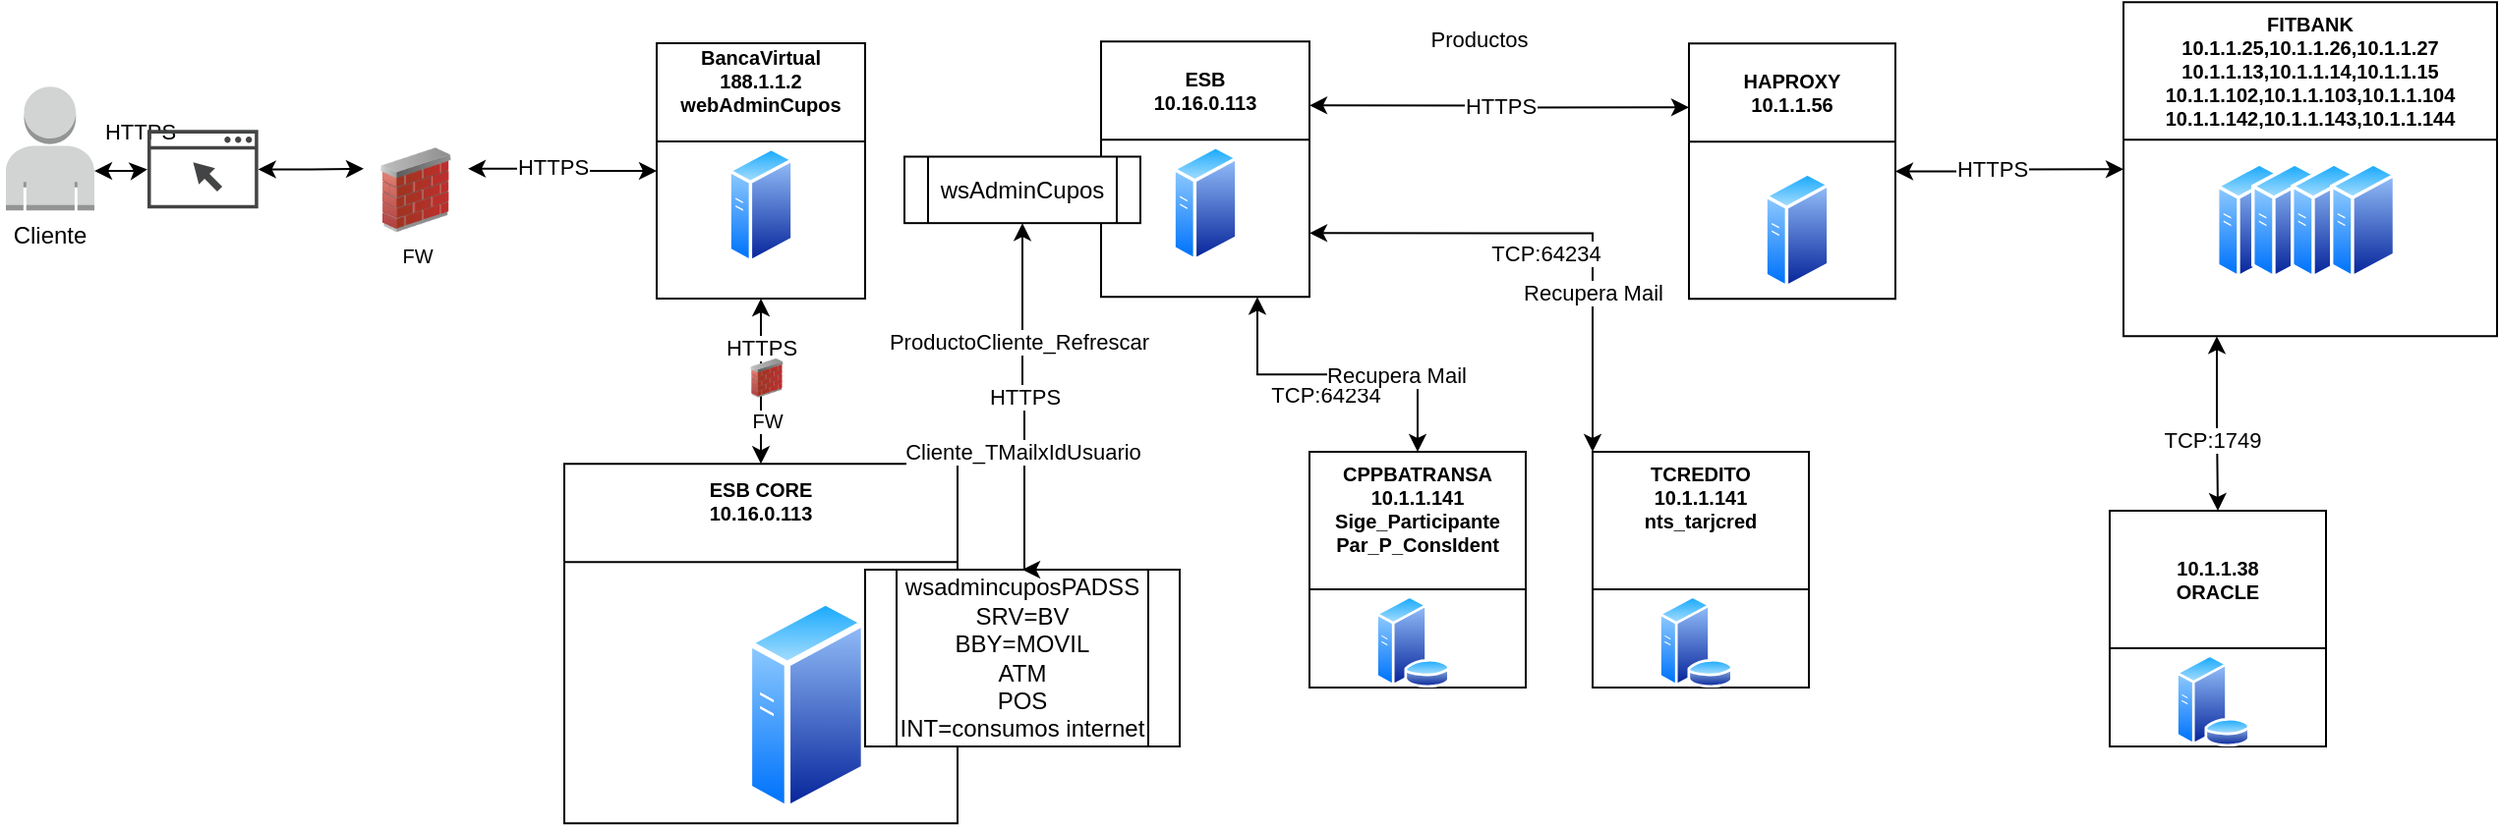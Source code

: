 <mxfile version="21.3.7" type="github">
  <diagram name="Page-1" id="Z4hU_i1W0K4hISijN-ml">
    <mxGraphModel dx="887" dy="362" grid="1" gridSize="10" guides="1" tooltips="1" connect="1" arrows="1" fold="1" page="1" pageScale="1" pageWidth="850" pageHeight="1100" math="0" shadow="0">
      <root>
        <mxCell id="0" />
        <mxCell id="1" parent="0" />
        <mxCell id="tt0dRa5JOj4n6_rr54RX-1" style="edgeStyle=orthogonalEdgeStyle;rounded=0;orthogonalLoop=1;jettySize=auto;html=1;exitX=1;exitY=0.25;exitDx=0;exitDy=0;startArrow=classic;startFill=1;entryX=0;entryY=0.5;entryDx=0;entryDy=0;" parent="1" source="tt0dRa5JOj4n6_rr54RX-4" target="tt0dRa5JOj4n6_rr54RX-15" edge="1">
          <mxGeometry relative="1" as="geometry">
            <mxPoint x="511" y="185" as="targetPoint" />
          </mxGeometry>
        </mxCell>
        <mxCell id="tt0dRa5JOj4n6_rr54RX-2" value="HTTPS" style="edgeLabel;html=1;align=center;verticalAlign=middle;resizable=0;points=[];" parent="tt0dRa5JOj4n6_rr54RX-1" vertex="1" connectable="0">
          <mxGeometry x="-0.12" y="1" relative="1" as="geometry">
            <mxPoint as="offset" />
          </mxGeometry>
        </mxCell>
        <mxCell id="tt0dRa5JOj4n6_rr54RX-3" value="HTTPS" style="edgeLabel;html=1;align=center;verticalAlign=middle;resizable=0;points=[];" parent="tt0dRa5JOj4n6_rr54RX-1" vertex="1" connectable="0">
          <mxGeometry x="-0.12" y="1" relative="1" as="geometry">
            <mxPoint x="-210" y="-18" as="offset" />
          </mxGeometry>
        </mxCell>
        <mxCell id="tt0dRa5JOj4n6_rr54RX-4" value="FW" style="image;html=1;image=img/lib/clip_art/networking/Firewall_02_128x128.png;fontSize=10;" parent="1" vertex="1">
          <mxGeometry x="195" y="95.17" width="53" height="43" as="geometry" />
        </mxCell>
        <mxCell id="tt0dRa5JOj4n6_rr54RX-5" value="ESB CORE&#xa;10.16.0.113&#xa;" style="swimlane;startSize=50;fontSize=10;" parent="1" vertex="1">
          <mxGeometry x="297" y="256.17" width="200" height="183" as="geometry">
            <mxRectangle x="310" y="150" width="130" height="23" as="alternateBounds" />
          </mxGeometry>
        </mxCell>
        <mxCell id="tt0dRa5JOj4n6_rr54RX-6" value="" style="aspect=fixed;perimeter=ellipsePerimeter;html=1;align=center;shadow=0;dashed=0;spacingTop=3;image;image=img/lib/active_directory/generic_server.svg;fontSize=10;" parent="tt0dRa5JOj4n6_rr54RX-5" vertex="1">
          <mxGeometry x="92.4" y="68" width="61.6" height="110" as="geometry" />
        </mxCell>
        <mxCell id="tt0dRa5JOj4n6_rr54RX-7" style="edgeStyle=orthogonalEdgeStyle;rounded=0;orthogonalLoop=1;jettySize=auto;html=1;exitX=1;exitY=0.68;exitDx=0;exitDy=0;exitPerimeter=0;startArrow=classic;startFill=1;" parent="1" source="tt0dRa5JOj4n6_rr54RX-11" target="tt0dRa5JOj4n6_rr54RX-9" edge="1">
          <mxGeometry relative="1" as="geometry" />
        </mxCell>
        <mxCell id="tt0dRa5JOj4n6_rr54RX-8" style="edgeStyle=orthogonalEdgeStyle;rounded=0;orthogonalLoop=1;jettySize=auto;html=1;entryX=0;entryY=0.25;entryDx=0;entryDy=0;startArrow=classic;startFill=1;" parent="1" source="tt0dRa5JOj4n6_rr54RX-9" target="tt0dRa5JOj4n6_rr54RX-4" edge="1">
          <mxGeometry relative="1" as="geometry" />
        </mxCell>
        <mxCell id="tt0dRa5JOj4n6_rr54RX-9" value="" style="sketch=0;pointerEvents=1;shadow=0;dashed=0;html=1;strokeColor=none;fillColor=#434445;aspect=fixed;labelPosition=center;verticalLabelPosition=bottom;verticalAlign=top;align=center;outlineConnect=0;shape=mxgraph.vvd.web_browser;" parent="1" vertex="1">
          <mxGeometry x="85" y="86.17" width="56.34" height="40" as="geometry" />
        </mxCell>
        <mxCell id="tt0dRa5JOj4n6_rr54RX-10" value="" style="group" parent="1" vertex="1" connectable="0">
          <mxGeometry x="10" y="64.17" width="50" height="86" as="geometry" />
        </mxCell>
        <mxCell id="tt0dRa5JOj4n6_rr54RX-11" value="" style="outlineConnect=0;dashed=0;verticalLabelPosition=bottom;verticalAlign=top;align=center;html=1;shape=mxgraph.aws3.user;fillColor=#D2D3D3;gradientColor=none;" parent="tt0dRa5JOj4n6_rr54RX-10" vertex="1">
          <mxGeometry x="3" width="45" height="63" as="geometry" />
        </mxCell>
        <mxCell id="tt0dRa5JOj4n6_rr54RX-12" value="Cliente" style="text;html=1;align=center;verticalAlign=middle;resizable=0;points=[];autosize=1;strokeColor=none;fillColor=none;" parent="tt0dRa5JOj4n6_rr54RX-10" vertex="1">
          <mxGeometry y="66" width="50" height="20" as="geometry" />
        </mxCell>
        <mxCell id="tt0dRa5JOj4n6_rr54RX-13" style="edgeStyle=orthogonalEdgeStyle;rounded=0;orthogonalLoop=1;jettySize=auto;html=1;exitX=0.5;exitY=1;exitDx=0;exitDy=0;entryX=0.5;entryY=0;entryDx=0;entryDy=0;startArrow=classic;startFill=1;" parent="1" source="tt0dRa5JOj4n6_rr54RX-15" target="tt0dRa5JOj4n6_rr54RX-5" edge="1">
          <mxGeometry relative="1" as="geometry" />
        </mxCell>
        <mxCell id="tt0dRa5JOj4n6_rr54RX-14" value="HTTPS" style="edgeLabel;html=1;align=center;verticalAlign=middle;resizable=0;points=[];" parent="tt0dRa5JOj4n6_rr54RX-13" vertex="1" connectable="0">
          <mxGeometry x="0.13" y="-2" relative="1" as="geometry">
            <mxPoint x="2" y="-23" as="offset" />
          </mxGeometry>
        </mxCell>
        <mxCell id="tt0dRa5JOj4n6_rr54RX-15" value="BancaVirtual&#xa;188.1.1.2&#xa;webAdminCupos&#xa;" style="swimlane;startSize=50;fontSize=10;" parent="1" vertex="1">
          <mxGeometry x="344" y="42" width="106" height="130" as="geometry">
            <mxRectangle x="310" y="150" width="130" height="23" as="alternateBounds" />
          </mxGeometry>
        </mxCell>
        <mxCell id="tt0dRa5JOj4n6_rr54RX-16" value="" style="aspect=fixed;perimeter=ellipsePerimeter;html=1;align=center;shadow=0;dashed=0;spacingTop=3;image;image=img/lib/active_directory/generic_server.svg;fontSize=10;" parent="tt0dRa5JOj4n6_rr54RX-15" vertex="1">
          <mxGeometry x="36.2" y="52.34" width="33.6" height="60" as="geometry" />
        </mxCell>
        <mxCell id="tt0dRa5JOj4n6_rr54RX-18" value="wsadmincuposPADSS&lt;br&gt;SRV=BV&lt;br&gt;BBY=MOVIL&lt;br&gt;ATM&lt;br&gt;POS&lt;br&gt;INT=consumos internet" style="shape=process;whiteSpace=wrap;html=1;backgroundOutline=1;" parent="1" vertex="1">
          <mxGeometry x="450" y="310" width="160" height="90" as="geometry" />
        </mxCell>
        <mxCell id="tt0dRa5JOj4n6_rr54RX-19" value="FW" style="image;html=1;image=img/lib/clip_art/networking/Firewall_02_128x128.png;fontSize=10;" parent="1" vertex="1">
          <mxGeometry x="385.5" y="202.42" width="29" height="20" as="geometry" />
        </mxCell>
        <mxCell id="tt0dRa5JOj4n6_rr54RX-20" value="FITBANK&#xa;10.1.1.25,10.1.1.26,10.1.1.27&#xa;10.1.1.13,10.1.1.14,10.1.1.15&#xa;10.1.1.102,10.1.1.103,10.1.1.104&#xa;10.1.1.142,10.1.1.143,10.1.1.144" style="swimlane;startSize=70;fontSize=10;" parent="1" vertex="1">
          <mxGeometry x="1090" y="21.17" width="190" height="170" as="geometry">
            <mxRectangle x="310" y="150" width="130" height="23" as="alternateBounds" />
          </mxGeometry>
        </mxCell>
        <mxCell id="tt0dRa5JOj4n6_rr54RX-21" value="" style="aspect=fixed;perimeter=ellipsePerimeter;html=1;align=center;shadow=0;dashed=0;spacingTop=3;image;image=img/lib/active_directory/generic_server.svg;fontSize=10;" parent="tt0dRa5JOj4n6_rr54RX-20" vertex="1">
          <mxGeometry x="47" y="81" width="33.6" height="60" as="geometry" />
        </mxCell>
        <mxCell id="tt0dRa5JOj4n6_rr54RX-22" value="" style="aspect=fixed;perimeter=ellipsePerimeter;html=1;align=center;shadow=0;dashed=0;spacingTop=3;image;image=img/lib/active_directory/generic_server.svg;fontSize=10;" parent="tt0dRa5JOj4n6_rr54RX-20" vertex="1">
          <mxGeometry x="65" y="81" width="33.6" height="60" as="geometry" />
        </mxCell>
        <mxCell id="tt0dRa5JOj4n6_rr54RX-23" value="" style="aspect=fixed;perimeter=ellipsePerimeter;html=1;align=center;shadow=0;dashed=0;spacingTop=3;image;image=img/lib/active_directory/generic_server.svg;fontSize=10;" parent="tt0dRa5JOj4n6_rr54RX-20" vertex="1">
          <mxGeometry x="85" y="81" width="33.6" height="60" as="geometry" />
        </mxCell>
        <mxCell id="tt0dRa5JOj4n6_rr54RX-24" value="" style="aspect=fixed;perimeter=ellipsePerimeter;html=1;align=center;shadow=0;dashed=0;spacingTop=3;image;image=img/lib/active_directory/generic_server.svg;fontSize=10;" parent="tt0dRa5JOj4n6_rr54RX-20" vertex="1">
          <mxGeometry x="105" y="81" width="33.6" height="60" as="geometry" />
        </mxCell>
        <mxCell id="tt0dRa5JOj4n6_rr54RX-25" style="edgeStyle=orthogonalEdgeStyle;rounded=0;orthogonalLoop=1;jettySize=auto;html=1;entryX=0;entryY=0.5;entryDx=0;entryDy=0;startArrow=classic;startFill=1;" parent="1" source="tt0dRa5JOj4n6_rr54RX-27" target="tt0dRa5JOj4n6_rr54RX-20" edge="1">
          <mxGeometry relative="1" as="geometry">
            <mxPoint x="942.5" y="170" as="targetPoint" />
          </mxGeometry>
        </mxCell>
        <mxCell id="tt0dRa5JOj4n6_rr54RX-26" value="HTTPS" style="edgeLabel;html=1;align=center;verticalAlign=middle;resizable=0;points=[];" parent="tt0dRa5JOj4n6_rr54RX-25" vertex="1" connectable="0">
          <mxGeometry x="-0.181" y="1" relative="1" as="geometry">
            <mxPoint x="1" as="offset" />
          </mxGeometry>
        </mxCell>
        <mxCell id="tt0dRa5JOj4n6_rr54RX-27" value="HAPROXY&#xa;10.1.1.56" style="swimlane;startSize=50;fontSize=10;" parent="1" vertex="1">
          <mxGeometry x="869" y="42.17" width="105" height="130" as="geometry">
            <mxRectangle x="310" y="150" width="130" height="23" as="alternateBounds" />
          </mxGeometry>
        </mxCell>
        <mxCell id="tt0dRa5JOj4n6_rr54RX-28" value="" style="aspect=fixed;perimeter=ellipsePerimeter;html=1;align=center;shadow=0;dashed=0;spacingTop=3;image;image=img/lib/active_directory/generic_server.svg;fontSize=10;" parent="tt0dRa5JOj4n6_rr54RX-27" vertex="1">
          <mxGeometry x="38.2" y="65" width="33.6" height="60" as="geometry" />
        </mxCell>
        <mxCell id="tt0dRa5JOj4n6_rr54RX-29" style="edgeStyle=orthogonalEdgeStyle;rounded=0;orthogonalLoop=1;jettySize=auto;html=1;exitX=0.75;exitY=1;exitDx=0;exitDy=0;entryX=0.5;entryY=0;entryDx=0;entryDy=0;startArrow=classic;startFill=1;" parent="1" source="mSPwb1oSsL_XrIytxSTT-1" target="tt0dRa5JOj4n6_rr54RX-31" edge="1">
          <mxGeometry relative="1" as="geometry">
            <mxPoint x="660" y="550" as="sourcePoint" />
          </mxGeometry>
        </mxCell>
        <mxCell id="tt0dRa5JOj4n6_rr54RX-30" value="TCP:64234" style="edgeLabel;html=1;align=center;verticalAlign=middle;resizable=0;points=[];" parent="tt0dRa5JOj4n6_rr54RX-29" vertex="1" connectable="0">
          <mxGeometry x="-0.041" relative="1" as="geometry">
            <mxPoint x="-3" y="10" as="offset" />
          </mxGeometry>
        </mxCell>
        <mxCell id="mSPwb1oSsL_XrIytxSTT-3" value="Recupera Mail" style="edgeLabel;html=1;align=center;verticalAlign=middle;resizable=0;points=[];" vertex="1" connectable="0" parent="tt0dRa5JOj4n6_rr54RX-29">
          <mxGeometry x="0.365" relative="1" as="geometry">
            <mxPoint as="offset" />
          </mxGeometry>
        </mxCell>
        <mxCell id="tt0dRa5JOj4n6_rr54RX-31" value="CPPBATRANSA&#xa;10.1.1.141&#xa;Sige_Participante&#xa;Par_P_ConsIdent&#xa;" style="swimlane;startSize=70;fontSize=10;" parent="1" vertex="1">
          <mxGeometry x="676" y="250.0" width="110" height="120" as="geometry">
            <mxRectangle x="310" y="150" width="130" height="23" as="alternateBounds" />
          </mxGeometry>
        </mxCell>
        <mxCell id="tt0dRa5JOj4n6_rr54RX-32" value="" style="aspect=fixed;perimeter=ellipsePerimeter;html=1;align=center;shadow=0;dashed=0;spacingTop=3;image;image=img/lib/active_directory/database_server.svg;" parent="tt0dRa5JOj4n6_rr54RX-31" vertex="1">
          <mxGeometry x="33.2" y="73" width="38.54" height="47" as="geometry" />
        </mxCell>
        <mxCell id="tt0dRa5JOj4n6_rr54RX-36" value="HTTPS" style="edgeStyle=orthogonalEdgeStyle;rounded=0;orthogonalLoop=1;jettySize=auto;html=1;startArrow=classic;startFill=1;entryX=0.5;entryY=0;entryDx=0;entryDy=0;exitX=0.5;exitY=1;exitDx=0;exitDy=0;" parent="1" edge="1" source="mSPwb1oSsL_XrIytxSTT-6">
          <mxGeometry relative="1" as="geometry">
            <mxPoint x="530" y="310" as="targetPoint" />
            <mxPoint x="530.49" y="130.112" as="sourcePoint" />
            <Array as="points">
              <mxPoint x="530" y="222" />
              <mxPoint x="531" y="222" />
            </Array>
          </mxGeometry>
        </mxCell>
        <mxCell id="mSPwb1oSsL_XrIytxSTT-7" value="ProductoCliente_Refrescar" style="edgeLabel;html=1;align=center;verticalAlign=middle;resizable=0;points=[];" vertex="1" connectable="0" parent="tt0dRa5JOj4n6_rr54RX-36">
          <mxGeometry x="-0.328" y="-2" relative="1" as="geometry">
            <mxPoint as="offset" />
          </mxGeometry>
        </mxCell>
        <mxCell id="mSPwb1oSsL_XrIytxSTT-8" value="Cliente_TMailxIdUsuario" style="edgeLabel;html=1;align=center;verticalAlign=middle;resizable=0;points=[];" vertex="1" connectable="0" parent="tt0dRa5JOj4n6_rr54RX-36">
          <mxGeometry x="0.312" y="-1" relative="1" as="geometry">
            <mxPoint as="offset" />
          </mxGeometry>
        </mxCell>
        <mxCell id="mSPwb1oSsL_XrIytxSTT-1" value="ESB&#xa;10.16.0.113" style="swimlane;startSize=50;fontSize=10;" vertex="1" parent="1">
          <mxGeometry x="570" y="41.17" width="106" height="130" as="geometry">
            <mxRectangle x="310" y="150" width="130" height="23" as="alternateBounds" />
          </mxGeometry>
        </mxCell>
        <mxCell id="mSPwb1oSsL_XrIytxSTT-2" value="" style="aspect=fixed;perimeter=ellipsePerimeter;html=1;align=center;shadow=0;dashed=0;spacingTop=3;image;image=img/lib/active_directory/generic_server.svg;fontSize=10;" vertex="1" parent="mSPwb1oSsL_XrIytxSTT-1">
          <mxGeometry x="36.2" y="52.34" width="33.6" height="60" as="geometry" />
        </mxCell>
        <mxCell id="mSPwb1oSsL_XrIytxSTT-6" value="wsAdminCupos" style="shape=process;whiteSpace=wrap;html=1;backgroundOutline=1;" vertex="1" parent="mSPwb1oSsL_XrIytxSTT-1">
          <mxGeometry x="-100" y="58.58" width="120" height="33.83" as="geometry" />
        </mxCell>
        <mxCell id="mSPwb1oSsL_XrIytxSTT-4" value="HTTPS" style="edgeStyle=orthogonalEdgeStyle;rounded=0;orthogonalLoop=1;jettySize=auto;html=1;startArrow=classic;startFill=1;entryX=0;entryY=0.25;entryDx=0;entryDy=0;exitX=1;exitY=0.25;exitDx=0;exitDy=0;" edge="1" parent="1" source="mSPwb1oSsL_XrIytxSTT-1" target="tt0dRa5JOj4n6_rr54RX-27">
          <mxGeometry relative="1" as="geometry">
            <mxPoint x="540" y="320" as="targetPoint" />
            <mxPoint x="540.49" y="140.112" as="sourcePoint" />
          </mxGeometry>
        </mxCell>
        <mxCell id="mSPwb1oSsL_XrIytxSTT-5" value="Productos" style="edgeLabel;html=1;align=center;verticalAlign=middle;resizable=0;points=[];" vertex="1" connectable="0" parent="mSPwb1oSsL_XrIytxSTT-4">
          <mxGeometry x="-0.333" y="-4" relative="1" as="geometry">
            <mxPoint x="21" y="-38" as="offset" />
          </mxGeometry>
        </mxCell>
        <mxCell id="mSPwb1oSsL_XrIytxSTT-9" value="&#xa;10.1.1.38&#xa;ORACLE&#xa;" style="swimlane;startSize=70;fontSize=10;" vertex="1" parent="1">
          <mxGeometry x="1083" y="280.0" width="110" height="120" as="geometry">
            <mxRectangle x="310" y="150" width="130" height="23" as="alternateBounds" />
          </mxGeometry>
        </mxCell>
        <mxCell id="mSPwb1oSsL_XrIytxSTT-10" value="" style="aspect=fixed;perimeter=ellipsePerimeter;html=1;align=center;shadow=0;dashed=0;spacingTop=3;image;image=img/lib/active_directory/database_server.svg;" vertex="1" parent="mSPwb1oSsL_XrIytxSTT-9">
          <mxGeometry x="33.2" y="73" width="38.54" height="47" as="geometry" />
        </mxCell>
        <mxCell id="mSPwb1oSsL_XrIytxSTT-11" style="edgeStyle=orthogonalEdgeStyle;rounded=0;orthogonalLoop=1;jettySize=auto;html=1;startArrow=classic;startFill=1;exitX=0.25;exitY=1;exitDx=0;exitDy=0;" edge="1" parent="1" source="tt0dRa5JOj4n6_rr54RX-20" target="mSPwb1oSsL_XrIytxSTT-9">
          <mxGeometry relative="1" as="geometry">
            <mxPoint x="1120" y="193" as="sourcePoint" />
            <mxPoint x="1049" y="342.17" as="targetPoint" />
          </mxGeometry>
        </mxCell>
        <mxCell id="mSPwb1oSsL_XrIytxSTT-12" value="TCP:1749" style="edgeLabel;html=1;align=center;verticalAlign=middle;resizable=0;points=[];" vertex="1" connectable="0" parent="mSPwb1oSsL_XrIytxSTT-11">
          <mxGeometry x="-0.041" relative="1" as="geometry">
            <mxPoint x="-3" y="10" as="offset" />
          </mxGeometry>
        </mxCell>
        <mxCell id="mSPwb1oSsL_XrIytxSTT-14" value="TCREDITO&#xa;10.1.1.141&#xa;nts_tarjcred&#xa;&#xa;" style="swimlane;startSize=70;fontSize=10;" vertex="1" parent="1">
          <mxGeometry x="820" y="250.0" width="110" height="120" as="geometry">
            <mxRectangle x="310" y="150" width="130" height="23" as="alternateBounds" />
          </mxGeometry>
        </mxCell>
        <mxCell id="mSPwb1oSsL_XrIytxSTT-15" value="" style="aspect=fixed;perimeter=ellipsePerimeter;html=1;align=center;shadow=0;dashed=0;spacingTop=3;image;image=img/lib/active_directory/database_server.svg;" vertex="1" parent="mSPwb1oSsL_XrIytxSTT-14">
          <mxGeometry x="33.2" y="73" width="38.54" height="47" as="geometry" />
        </mxCell>
        <mxCell id="mSPwb1oSsL_XrIytxSTT-18" style="edgeStyle=orthogonalEdgeStyle;rounded=0;orthogonalLoop=1;jettySize=auto;html=1;exitX=1;exitY=0.75;exitDx=0;exitDy=0;entryX=0;entryY=0;entryDx=0;entryDy=0;startArrow=classic;startFill=1;" edge="1" parent="1" source="mSPwb1oSsL_XrIytxSTT-1" target="mSPwb1oSsL_XrIytxSTT-14">
          <mxGeometry relative="1" as="geometry">
            <mxPoint x="660" y="181" as="sourcePoint" />
            <mxPoint x="741" y="260" as="targetPoint" />
          </mxGeometry>
        </mxCell>
        <mxCell id="mSPwb1oSsL_XrIytxSTT-19" value="TCP:64234" style="edgeLabel;html=1;align=center;verticalAlign=middle;resizable=0;points=[];" vertex="1" connectable="0" parent="mSPwb1oSsL_XrIytxSTT-18">
          <mxGeometry x="-0.041" relative="1" as="geometry">
            <mxPoint x="-3" y="10" as="offset" />
          </mxGeometry>
        </mxCell>
        <mxCell id="mSPwb1oSsL_XrIytxSTT-20" value="Recupera Mail" style="edgeLabel;html=1;align=center;verticalAlign=middle;resizable=0;points=[];" vertex="1" connectable="0" parent="mSPwb1oSsL_XrIytxSTT-18">
          <mxGeometry x="0.365" relative="1" as="geometry">
            <mxPoint as="offset" />
          </mxGeometry>
        </mxCell>
      </root>
    </mxGraphModel>
  </diagram>
</mxfile>
